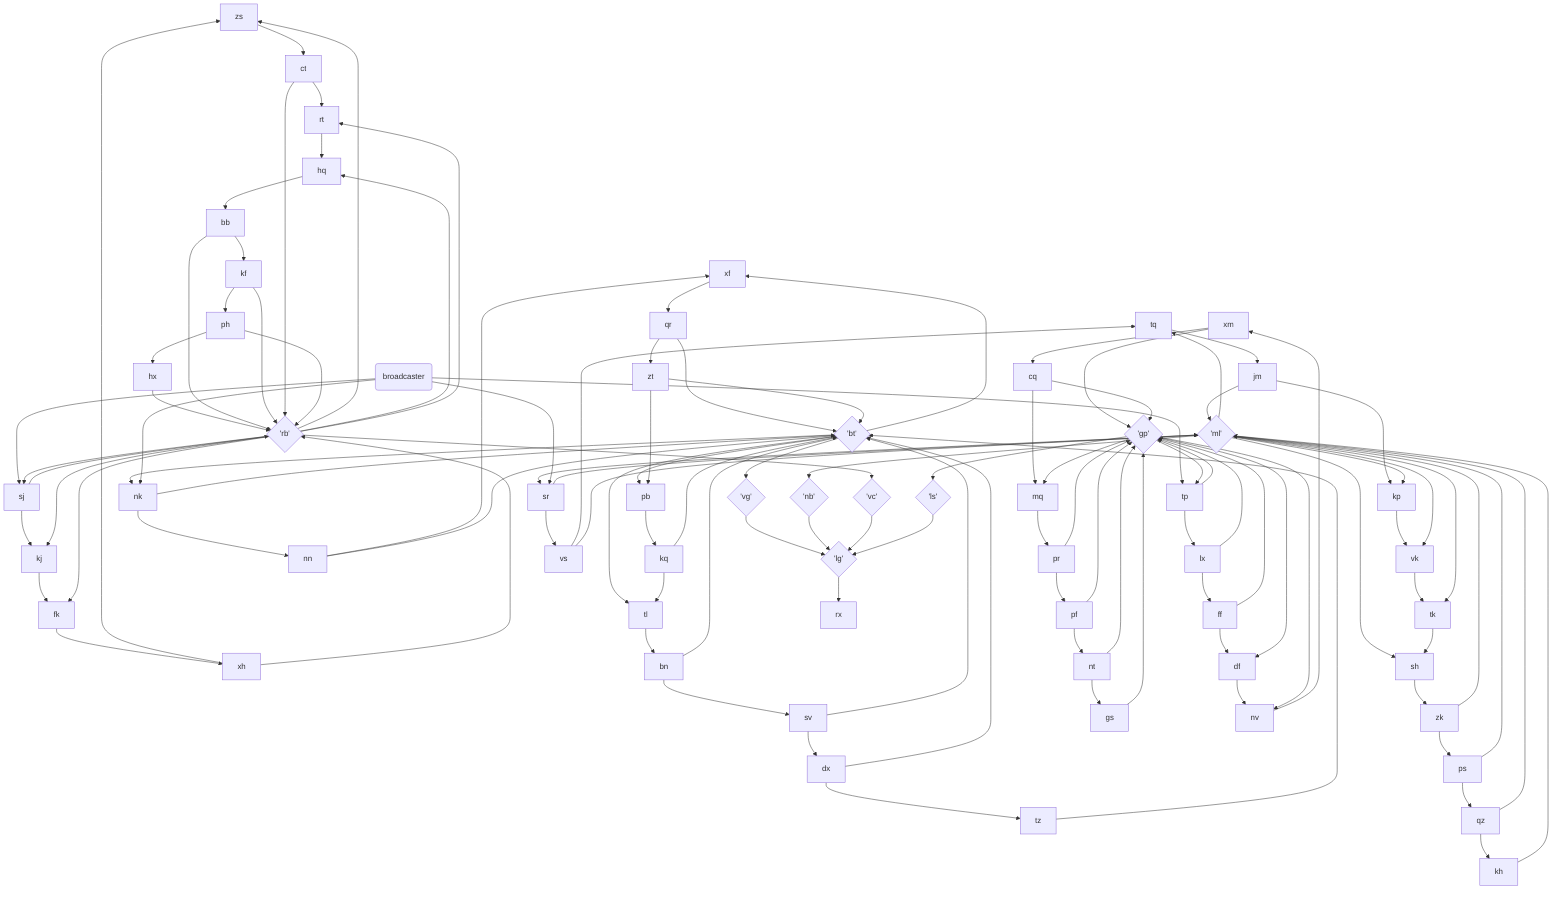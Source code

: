 flowchart TB
    xf --> qr
    qr --> bt & zt
    xm --> gp & cq
    zs --> ct
    vg{'vg'} --> lg
    dx --> bt & tz
    tq --> jm
    pr --> gp & pf
    nb{'nb'} --> lg
    tz --> bt
    kj --> fk
    hx --> rb
    xh --> zs & rb
    vc{'vc'} --> lg
    tl --> bn
    bb --> kf & rb
    nn --> xf & bt
    nk --> nn & bt
    kp --> vk
    bt{'bt'} --> tl & nk & pb & xf & vg
    sr --> vs & ml
    sh --> zk
    jm --> ml & kp
    kq --> tl & bt
    vs --> tq & ml
    sv --> dx & bt
    gs --> gp
    kf --> rb & ph
    ct --> rt & rb
    sj --> kj & rb
    kh --> ml
    nt --> gs & gp
    bn --> sv & bt
    lx --> ff & gp
    rt --> hq
    ph --> rb & hx
    ls{'ls'} --> lg
    nv --> xm
    df --> nv
    vk --> tk
    cq --> gp & mq
    hq --> bb
    lg{'lg'} --> rx
    zk --> ml & ps
    ml{'ml'} --> kp & sr & tq & nb & tk & sh & vk
    pf --> gp & nt
    ff --> gp & df
    zt --> pb & bt
    broadcaster(broadcaster) ---> sj & sr & tp & nk
    mq --> pr
    rb{'rb'} --> vc & zs & fk & hq & rt & sj & kj
    pb --> kq
    qz --> ml & kh
    tp --> gp & lx
    tk --> sh
    gp{'gp'} --> df & ls & mq & tp & nv
    fk --> xh
    ps --> qz & ml